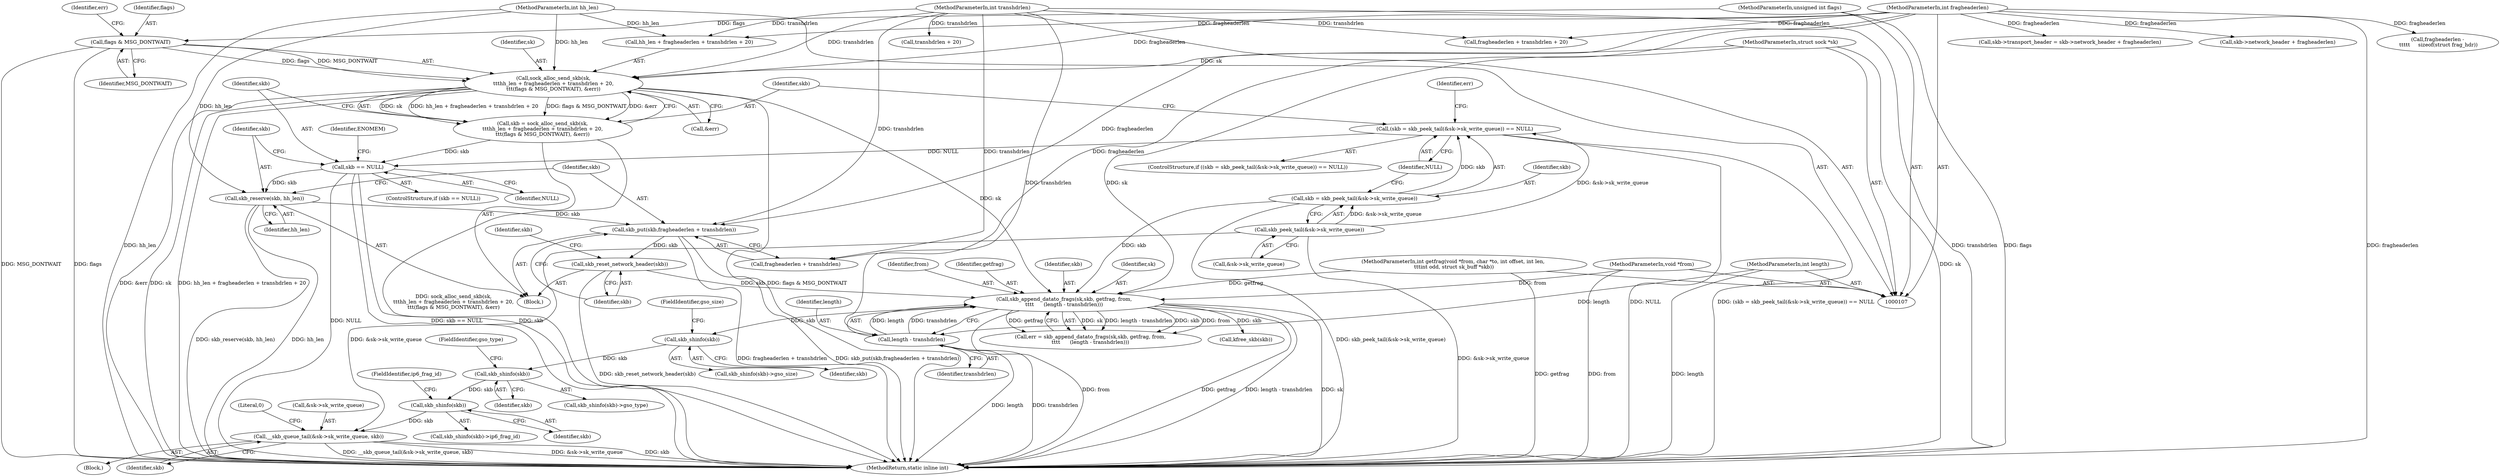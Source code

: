 digraph "0_linux_87c48fa3b4630905f98268dde838ee43626a060c_2@pointer" {
"1000224" [label="(Call,skb_shinfo(skb))"];
"1000214" [label="(Call,skb_shinfo(skb))"];
"1000201" [label="(Call,skb_shinfo(skb))"];
"1000186" [label="(Call,skb_append_datato_frags(sk,skb, getfrag, from,\n\t\t\t\t      (length - transhdrlen)))"];
"1000134" [label="(Call,sock_alloc_send_skb(sk,\n\t\t\thh_len + fragheaderlen + transhdrlen + 20,\n\t\t\t(flags & MSG_DONTWAIT), &err))"];
"1000108" [label="(MethodParameterIn,struct sock *sk)"];
"1000112" [label="(MethodParameterIn,int hh_len)"];
"1000113" [label="(MethodParameterIn,int fragheaderlen)"];
"1000114" [label="(MethodParameterIn,int transhdrlen)"];
"1000143" [label="(Call,flags & MSG_DONTWAIT)"];
"1000116" [label="(MethodParameterIn,unsigned int flags)"];
"1000163" [label="(Call,skb_reset_network_header(skb))"];
"1000158" [label="(Call,skb_put(skb,fragheaderlen + transhdrlen))"];
"1000155" [label="(Call,skb_reserve(skb, hh_len))"];
"1000149" [label="(Call,skb == NULL)"];
"1000132" [label="(Call,skb = sock_alloc_send_skb(sk,\n\t\t\thh_len + fragheaderlen + transhdrlen + 20,\n\t\t\t(flags & MSG_DONTWAIT), &err))"];
"1000122" [label="(Call,(skb = skb_peek_tail(&sk->sk_write_queue)) == NULL)"];
"1000123" [label="(Call,skb = skb_peek_tail(&sk->sk_write_queue))"];
"1000125" [label="(Call,skb_peek_tail(&sk->sk_write_queue))"];
"1000109" [label="(MethodParameterIn,int getfrag(void *from, char *to, int offset, int len,\n \t\t\tint odd, struct sk_buff *skb))"];
"1000110" [label="(MethodParameterIn,void *from)"];
"1000191" [label="(Call,length - transhdrlen)"];
"1000111" [label="(MethodParameterIn,int length)"];
"1000230" [label="(Call,__skb_queue_tail(&sk->sk_write_queue, skb))"];
"1000146" [label="(Call,&err)"];
"1000230" [label="(Call,__skb_queue_tail(&sk->sk_write_queue, skb))"];
"1000109" [label="(MethodParameterIn,int getfrag(void *from, char *to, int offset, int len,\n \t\t\tint odd, struct sk_buff *skb))"];
"1000226" [label="(FieldIdentifier,ip6_frag_id)"];
"1000154" [label="(Identifier,ENOMEM)"];
"1000112" [label="(MethodParameterIn,int hh_len)"];
"1000224" [label="(Call,skb_shinfo(skb))"];
"1000126" [label="(Call,&sk->sk_write_queue)"];
"1000193" [label="(Identifier,transhdrlen)"];
"1000136" [label="(Call,hh_len + fragheaderlen + transhdrlen + 20)"];
"1000186" [label="(Call,skb_append_datato_frags(sk,skb, getfrag, from,\n\t\t\t\t      (length - transhdrlen)))"];
"1000138" [label="(Call,fragheaderlen + transhdrlen + 20)"];
"1000116" [label="(MethodParameterIn,unsigned int flags)"];
"1000114" [label="(MethodParameterIn,int transhdrlen)"];
"1000110" [label="(MethodParameterIn,void *from)"];
"1000207" [label="(Call,fragheaderlen -\n \t\t\t\t\t     sizeof(struct frag_hdr))"];
"1000203" [label="(FieldIdentifier,gso_size)"];
"1000213" [label="(Call,skb_shinfo(skb)->gso_type)"];
"1000113" [label="(MethodParameterIn,int fragheaderlen)"];
"1000155" [label="(Call,skb_reserve(skb, hh_len))"];
"1000156" [label="(Identifier,skb)"];
"1000145" [label="(Identifier,MSG_DONTWAIT)"];
"1000201" [label="(Call,skb_shinfo(skb))"];
"1000111" [label="(MethodParameterIn,int length)"];
"1000135" [label="(Identifier,sk)"];
"1000237" [label="(Literal,0)"];
"1000121" [label="(ControlStructure,if ((skb = skb_peek_tail(&sk->sk_write_queue)) == NULL))"];
"1000187" [label="(Identifier,sk)"];
"1000202" [label="(Identifier,skb)"];
"1000149" [label="(Call,skb == NULL)"];
"1000123" [label="(Call,skb = skb_peek_tail(&sk->sk_write_queue))"];
"1000184" [label="(Call,err = skb_append_datato_frags(sk,skb, getfrag, from,\n\t\t\t\t      (length - transhdrlen)))"];
"1000122" [label="(Call,(skb = skb_peek_tail(&sk->sk_write_queue)) == NULL)"];
"1000163" [label="(Call,skb_reset_network_header(skb))"];
"1000200" [label="(Call,skb_shinfo(skb)->gso_size)"];
"1000225" [label="(Identifier,skb)"];
"1000157" [label="(Identifier,hh_len)"];
"1000131" [label="(Block,)"];
"1000190" [label="(Identifier,from)"];
"1000148" [label="(ControlStructure,if (skb == NULL))"];
"1000160" [label="(Call,fragheaderlen + transhdrlen)"];
"1000144" [label="(Identifier,flags)"];
"1000167" [label="(Identifier,skb)"];
"1000223" [label="(Call,skb_shinfo(skb)->ip6_frag_id)"];
"1000197" [label="(Block,)"];
"1000130" [label="(Identifier,NULL)"];
"1000235" [label="(Identifier,skb)"];
"1000164" [label="(Identifier,skb)"];
"1000231" [label="(Call,&sk->sk_write_queue)"];
"1000147" [label="(Identifier,err)"];
"1000242" [label="(MethodReturn,static inline int)"];
"1000189" [label="(Identifier,getfrag)"];
"1000214" [label="(Call,skb_shinfo(skb))"];
"1000151" [label="(Identifier,NULL)"];
"1000158" [label="(Call,skb_put(skb,fragheaderlen + transhdrlen))"];
"1000215" [label="(Identifier,skb)"];
"1000143" [label="(Call,flags & MSG_DONTWAIT)"];
"1000188" [label="(Identifier,skb)"];
"1000132" [label="(Call,skb = sock_alloc_send_skb(sk,\n\t\t\thh_len + fragheaderlen + transhdrlen + 20,\n\t\t\t(flags & MSG_DONTWAIT), &err))"];
"1000140" [label="(Call,transhdrlen + 20)"];
"1000192" [label="(Identifier,length)"];
"1000125" [label="(Call,skb_peek_tail(&sk->sk_write_queue))"];
"1000165" [label="(Call,skb->transport_header = skb->network_header + fragheaderlen)"];
"1000124" [label="(Identifier,skb)"];
"1000159" [label="(Identifier,skb)"];
"1000133" [label="(Identifier,skb)"];
"1000108" [label="(MethodParameterIn,struct sock *sk)"];
"1000169" [label="(Call,skb->network_header + fragheaderlen)"];
"1000150" [label="(Identifier,skb)"];
"1000134" [label="(Call,sock_alloc_send_skb(sk,\n\t\t\thh_len + fragheaderlen + transhdrlen + 20,\n\t\t\t(flags & MSG_DONTWAIT), &err))"];
"1000185" [label="(Identifier,err)"];
"1000238" [label="(Call,kfree_skb(skb))"];
"1000191" [label="(Call,length - transhdrlen)"];
"1000216" [label="(FieldIdentifier,gso_type)"];
"1000224" -> "1000223"  [label="AST: "];
"1000224" -> "1000225"  [label="CFG: "];
"1000225" -> "1000224"  [label="AST: "];
"1000226" -> "1000224"  [label="CFG: "];
"1000214" -> "1000224"  [label="DDG: skb"];
"1000224" -> "1000230"  [label="DDG: skb"];
"1000214" -> "1000213"  [label="AST: "];
"1000214" -> "1000215"  [label="CFG: "];
"1000215" -> "1000214"  [label="AST: "];
"1000216" -> "1000214"  [label="CFG: "];
"1000201" -> "1000214"  [label="DDG: skb"];
"1000201" -> "1000200"  [label="AST: "];
"1000201" -> "1000202"  [label="CFG: "];
"1000202" -> "1000201"  [label="AST: "];
"1000203" -> "1000201"  [label="CFG: "];
"1000186" -> "1000201"  [label="DDG: skb"];
"1000186" -> "1000184"  [label="AST: "];
"1000186" -> "1000191"  [label="CFG: "];
"1000187" -> "1000186"  [label="AST: "];
"1000188" -> "1000186"  [label="AST: "];
"1000189" -> "1000186"  [label="AST: "];
"1000190" -> "1000186"  [label="AST: "];
"1000191" -> "1000186"  [label="AST: "];
"1000184" -> "1000186"  [label="CFG: "];
"1000186" -> "1000242"  [label="DDG: sk"];
"1000186" -> "1000242"  [label="DDG: from"];
"1000186" -> "1000242"  [label="DDG: getfrag"];
"1000186" -> "1000242"  [label="DDG: length - transhdrlen"];
"1000186" -> "1000184"  [label="DDG: sk"];
"1000186" -> "1000184"  [label="DDG: length - transhdrlen"];
"1000186" -> "1000184"  [label="DDG: skb"];
"1000186" -> "1000184"  [label="DDG: from"];
"1000186" -> "1000184"  [label="DDG: getfrag"];
"1000134" -> "1000186"  [label="DDG: sk"];
"1000108" -> "1000186"  [label="DDG: sk"];
"1000163" -> "1000186"  [label="DDG: skb"];
"1000123" -> "1000186"  [label="DDG: skb"];
"1000109" -> "1000186"  [label="DDG: getfrag"];
"1000110" -> "1000186"  [label="DDG: from"];
"1000191" -> "1000186"  [label="DDG: length"];
"1000191" -> "1000186"  [label="DDG: transhdrlen"];
"1000186" -> "1000238"  [label="DDG: skb"];
"1000134" -> "1000132"  [label="AST: "];
"1000134" -> "1000146"  [label="CFG: "];
"1000135" -> "1000134"  [label="AST: "];
"1000136" -> "1000134"  [label="AST: "];
"1000143" -> "1000134"  [label="AST: "];
"1000146" -> "1000134"  [label="AST: "];
"1000132" -> "1000134"  [label="CFG: "];
"1000134" -> "1000242"  [label="DDG: sk"];
"1000134" -> "1000242"  [label="DDG: hh_len + fragheaderlen + transhdrlen + 20"];
"1000134" -> "1000242"  [label="DDG: flags & MSG_DONTWAIT"];
"1000134" -> "1000242"  [label="DDG: &err"];
"1000134" -> "1000132"  [label="DDG: sk"];
"1000134" -> "1000132"  [label="DDG: hh_len + fragheaderlen + transhdrlen + 20"];
"1000134" -> "1000132"  [label="DDG: flags & MSG_DONTWAIT"];
"1000134" -> "1000132"  [label="DDG: &err"];
"1000108" -> "1000134"  [label="DDG: sk"];
"1000112" -> "1000134"  [label="DDG: hh_len"];
"1000113" -> "1000134"  [label="DDG: fragheaderlen"];
"1000114" -> "1000134"  [label="DDG: transhdrlen"];
"1000143" -> "1000134"  [label="DDG: flags"];
"1000143" -> "1000134"  [label="DDG: MSG_DONTWAIT"];
"1000108" -> "1000107"  [label="AST: "];
"1000108" -> "1000242"  [label="DDG: sk"];
"1000112" -> "1000107"  [label="AST: "];
"1000112" -> "1000242"  [label="DDG: hh_len"];
"1000112" -> "1000136"  [label="DDG: hh_len"];
"1000112" -> "1000155"  [label="DDG: hh_len"];
"1000113" -> "1000107"  [label="AST: "];
"1000113" -> "1000242"  [label="DDG: fragheaderlen"];
"1000113" -> "1000136"  [label="DDG: fragheaderlen"];
"1000113" -> "1000138"  [label="DDG: fragheaderlen"];
"1000113" -> "1000158"  [label="DDG: fragheaderlen"];
"1000113" -> "1000160"  [label="DDG: fragheaderlen"];
"1000113" -> "1000165"  [label="DDG: fragheaderlen"];
"1000113" -> "1000169"  [label="DDG: fragheaderlen"];
"1000113" -> "1000207"  [label="DDG: fragheaderlen"];
"1000114" -> "1000107"  [label="AST: "];
"1000114" -> "1000242"  [label="DDG: transhdrlen"];
"1000114" -> "1000136"  [label="DDG: transhdrlen"];
"1000114" -> "1000138"  [label="DDG: transhdrlen"];
"1000114" -> "1000140"  [label="DDG: transhdrlen"];
"1000114" -> "1000158"  [label="DDG: transhdrlen"];
"1000114" -> "1000160"  [label="DDG: transhdrlen"];
"1000114" -> "1000191"  [label="DDG: transhdrlen"];
"1000143" -> "1000145"  [label="CFG: "];
"1000144" -> "1000143"  [label="AST: "];
"1000145" -> "1000143"  [label="AST: "];
"1000147" -> "1000143"  [label="CFG: "];
"1000143" -> "1000242"  [label="DDG: flags"];
"1000143" -> "1000242"  [label="DDG: MSG_DONTWAIT"];
"1000116" -> "1000143"  [label="DDG: flags"];
"1000116" -> "1000107"  [label="AST: "];
"1000116" -> "1000242"  [label="DDG: flags"];
"1000163" -> "1000131"  [label="AST: "];
"1000163" -> "1000164"  [label="CFG: "];
"1000164" -> "1000163"  [label="AST: "];
"1000167" -> "1000163"  [label="CFG: "];
"1000163" -> "1000242"  [label="DDG: skb_reset_network_header(skb)"];
"1000158" -> "1000163"  [label="DDG: skb"];
"1000158" -> "1000131"  [label="AST: "];
"1000158" -> "1000160"  [label="CFG: "];
"1000159" -> "1000158"  [label="AST: "];
"1000160" -> "1000158"  [label="AST: "];
"1000164" -> "1000158"  [label="CFG: "];
"1000158" -> "1000242"  [label="DDG: fragheaderlen + transhdrlen"];
"1000158" -> "1000242"  [label="DDG: skb_put(skb,fragheaderlen + transhdrlen)"];
"1000155" -> "1000158"  [label="DDG: skb"];
"1000155" -> "1000131"  [label="AST: "];
"1000155" -> "1000157"  [label="CFG: "];
"1000156" -> "1000155"  [label="AST: "];
"1000157" -> "1000155"  [label="AST: "];
"1000159" -> "1000155"  [label="CFG: "];
"1000155" -> "1000242"  [label="DDG: hh_len"];
"1000155" -> "1000242"  [label="DDG: skb_reserve(skb, hh_len)"];
"1000149" -> "1000155"  [label="DDG: skb"];
"1000149" -> "1000148"  [label="AST: "];
"1000149" -> "1000151"  [label="CFG: "];
"1000150" -> "1000149"  [label="AST: "];
"1000151" -> "1000149"  [label="AST: "];
"1000154" -> "1000149"  [label="CFG: "];
"1000156" -> "1000149"  [label="CFG: "];
"1000149" -> "1000242"  [label="DDG: NULL"];
"1000149" -> "1000242"  [label="DDG: skb == NULL"];
"1000149" -> "1000242"  [label="DDG: skb"];
"1000132" -> "1000149"  [label="DDG: skb"];
"1000122" -> "1000149"  [label="DDG: NULL"];
"1000132" -> "1000131"  [label="AST: "];
"1000133" -> "1000132"  [label="AST: "];
"1000150" -> "1000132"  [label="CFG: "];
"1000132" -> "1000242"  [label="DDG: sock_alloc_send_skb(sk,\n\t\t\thh_len + fragheaderlen + transhdrlen + 20,\n\t\t\t(flags & MSG_DONTWAIT), &err)"];
"1000122" -> "1000121"  [label="AST: "];
"1000122" -> "1000130"  [label="CFG: "];
"1000123" -> "1000122"  [label="AST: "];
"1000130" -> "1000122"  [label="AST: "];
"1000133" -> "1000122"  [label="CFG: "];
"1000185" -> "1000122"  [label="CFG: "];
"1000122" -> "1000242"  [label="DDG: NULL"];
"1000122" -> "1000242"  [label="DDG: (skb = skb_peek_tail(&sk->sk_write_queue)) == NULL"];
"1000123" -> "1000122"  [label="DDG: skb"];
"1000125" -> "1000122"  [label="DDG: &sk->sk_write_queue"];
"1000123" -> "1000125"  [label="CFG: "];
"1000124" -> "1000123"  [label="AST: "];
"1000125" -> "1000123"  [label="AST: "];
"1000130" -> "1000123"  [label="CFG: "];
"1000123" -> "1000242"  [label="DDG: skb_peek_tail(&sk->sk_write_queue)"];
"1000125" -> "1000123"  [label="DDG: &sk->sk_write_queue"];
"1000125" -> "1000126"  [label="CFG: "];
"1000126" -> "1000125"  [label="AST: "];
"1000125" -> "1000242"  [label="DDG: &sk->sk_write_queue"];
"1000125" -> "1000230"  [label="DDG: &sk->sk_write_queue"];
"1000109" -> "1000107"  [label="AST: "];
"1000109" -> "1000242"  [label="DDG: getfrag"];
"1000110" -> "1000107"  [label="AST: "];
"1000110" -> "1000242"  [label="DDG: from"];
"1000191" -> "1000193"  [label="CFG: "];
"1000192" -> "1000191"  [label="AST: "];
"1000193" -> "1000191"  [label="AST: "];
"1000191" -> "1000242"  [label="DDG: transhdrlen"];
"1000191" -> "1000242"  [label="DDG: length"];
"1000111" -> "1000191"  [label="DDG: length"];
"1000111" -> "1000107"  [label="AST: "];
"1000111" -> "1000242"  [label="DDG: length"];
"1000230" -> "1000197"  [label="AST: "];
"1000230" -> "1000235"  [label="CFG: "];
"1000231" -> "1000230"  [label="AST: "];
"1000235" -> "1000230"  [label="AST: "];
"1000237" -> "1000230"  [label="CFG: "];
"1000230" -> "1000242"  [label="DDG: &sk->sk_write_queue"];
"1000230" -> "1000242"  [label="DDG: skb"];
"1000230" -> "1000242"  [label="DDG: __skb_queue_tail(&sk->sk_write_queue, skb)"];
}

